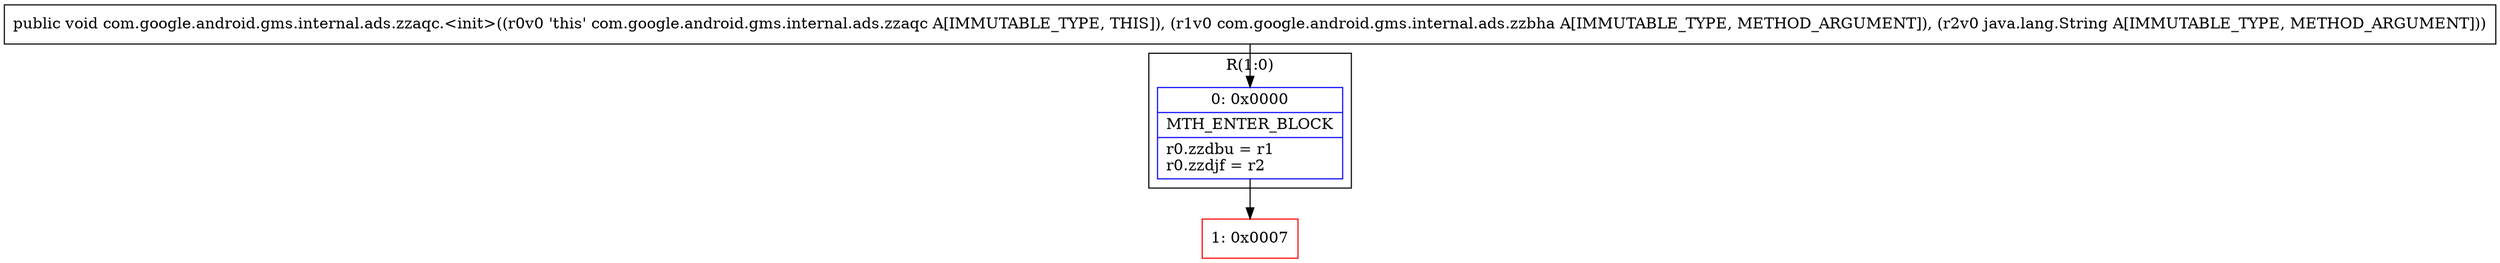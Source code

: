 digraph "CFG forcom.google.android.gms.internal.ads.zzaqc.\<init\>(Lcom\/google\/android\/gms\/internal\/ads\/zzbha;Ljava\/lang\/String;)V" {
subgraph cluster_Region_1933283407 {
label = "R(1:0)";
node [shape=record,color=blue];
Node_0 [shape=record,label="{0\:\ 0x0000|MTH_ENTER_BLOCK\l|r0.zzdbu = r1\lr0.zzdjf = r2\l}"];
}
Node_1 [shape=record,color=red,label="{1\:\ 0x0007}"];
MethodNode[shape=record,label="{public void com.google.android.gms.internal.ads.zzaqc.\<init\>((r0v0 'this' com.google.android.gms.internal.ads.zzaqc A[IMMUTABLE_TYPE, THIS]), (r1v0 com.google.android.gms.internal.ads.zzbha A[IMMUTABLE_TYPE, METHOD_ARGUMENT]), (r2v0 java.lang.String A[IMMUTABLE_TYPE, METHOD_ARGUMENT])) }"];
MethodNode -> Node_0;
Node_0 -> Node_1;
}

